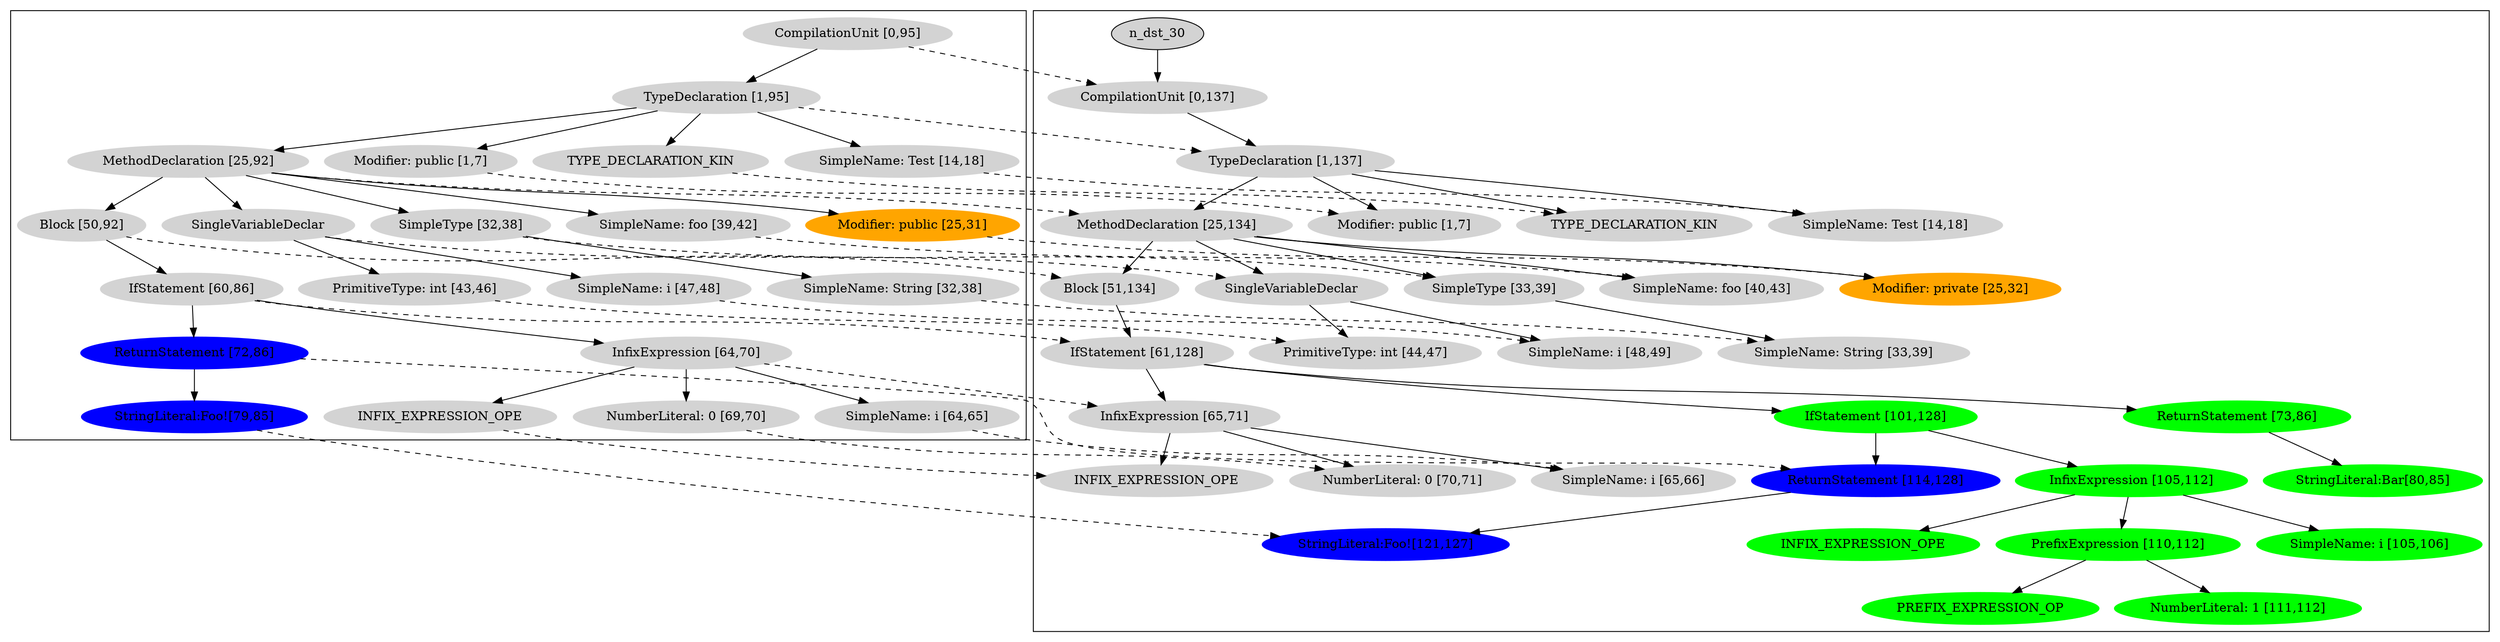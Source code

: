 digraph G {
	node [style=filled];
	subgraph cluster_src {
		n_src_20 [label="CompilationUnit [0,95]", color=lightgrey];
		n_src_19 [label="TypeDeclaration [1,95]", color=lightgrey];
		n_src_20 -> n_src_19;
		n_src_0 [label="Modifier: public [1,7]", color=lightgrey];
		n_src_19 -> n_src_0;
		n_src_1 [label="TYPE_DECLARATION_KIN", color=lightgrey];
		n_src_19 -> n_src_1;
		n_src_2 [label="SimpleName: Test [14,18]", color=lightgrey];
		n_src_19 -> n_src_2;
		n_src_18 [label="MethodDeclaration [25,92]", color=lightgrey];
		n_src_19 -> n_src_18;
		n_src_3 [label="Modifier: public [25,31]", color=orange];
		n_src_18 -> n_src_3;
		n_src_5 [label="SimpleType [32,38]", color=lightgrey];
		n_src_18 -> n_src_5;
		n_src_4 [label="SimpleName: String [32,38]", color=lightgrey];
		n_src_5 -> n_src_4;
		n_src_6 [label="SimpleName: foo [39,42]", color=lightgrey];
		n_src_18 -> n_src_6;
		n_src_9 [label="SingleVariableDeclar", color=lightgrey];
		n_src_18 -> n_src_9;
		n_src_7 [label="PrimitiveType: int [43,46]", color=lightgrey];
		n_src_9 -> n_src_7;
		n_src_8 [label="SimpleName: i [47,48]", color=lightgrey];
		n_src_9 -> n_src_8;
		n_src_17 [label="Block [50,92]", color=lightgrey];
		n_src_18 -> n_src_17;
		n_src_16 [label="IfStatement [60,86]", color=lightgrey];
		n_src_17 -> n_src_16;
		n_src_13 [label="InfixExpression [64,70]", color=lightgrey];
		n_src_16 -> n_src_13;
		n_src_10 [label="SimpleName: i [64,65]", color=lightgrey];
		n_src_13 -> n_src_10;
		n_src_11 [label="INFIX_EXPRESSION_OPE", color=lightgrey];
		n_src_13 -> n_src_11;
		n_src_12 [label="NumberLiteral: 0 [69,70]", color=lightgrey];
		n_src_13 -> n_src_12;
		n_src_15 [label="ReturnStatement [72,86]", color=blue];
		n_src_16 -> n_src_15;
		n_src_14 [label="StringLiteral:Foo![79,85]", color=blue];
		n_src_15 -> n_src_14;
	}
	subgraph cluster_dst {
		n_dst_29 [label="CompilationUnit [0,137]", color=lightgrey];
		n_dst_30 -> n_dst_29;
		n_dst_28 [label="TypeDeclaration [1,137]", color=lightgrey];
		n_dst_29 -> n_dst_28;
		n_dst_0 [label="Modifier: public [1,7]", color=lightgrey];
		n_dst_28 -> n_dst_0;
		n_dst_1 [label="TYPE_DECLARATION_KIN", color=lightgrey];
		n_dst_28 -> n_dst_1;
		n_dst_2 [label="SimpleName: Test [14,18]", color=lightgrey];
		n_dst_28 -> n_dst_2;
		n_dst_27 [label="MethodDeclaration [25,134]", color=lightgrey];
		n_dst_28 -> n_dst_27;
		n_dst_3 [label="Modifier: private [25,32]", color=orange];
		n_dst_27 -> n_dst_3;
		n_dst_5 [label="SimpleType [33,39]", color=lightgrey];
		n_dst_27 -> n_dst_5;
		n_dst_4 [label="SimpleName: String [33,39]", color=lightgrey];
		n_dst_5 -> n_dst_4;
		n_dst_6 [label="SimpleName: foo [40,43]", color=lightgrey];
		n_dst_27 -> n_dst_6;
		n_dst_9 [label="SingleVariableDeclar", color=lightgrey];
		n_dst_27 -> n_dst_9;
		n_dst_7 [label="PrimitiveType: int [44,47]", color=lightgrey];
		n_dst_9 -> n_dst_7;
		n_dst_8 [label="SimpleName: i [48,49]", color=lightgrey];
		n_dst_9 -> n_dst_8;
		n_dst_26 [label="Block [51,134]", color=lightgrey];
		n_dst_27 -> n_dst_26;
		n_dst_25 [label="IfStatement [61,128]", color=lightgrey];
		n_dst_26 -> n_dst_25;
		n_dst_13 [label="InfixExpression [65,71]", color=lightgrey];
		n_dst_25 -> n_dst_13;
		n_dst_10 [label="SimpleName: i [65,66]", color=lightgrey];
		n_dst_13 -> n_dst_10;
		n_dst_11 [label="INFIX_EXPRESSION_OPE", color=lightgrey];
		n_dst_13 -> n_dst_11;
		n_dst_12 [label="NumberLiteral: 0 [70,71]", color=lightgrey];
		n_dst_13 -> n_dst_12;
		n_dst_15 [label="ReturnStatement [73,86]", color=green];
		n_dst_25 -> n_dst_15;
		n_dst_14 [label="StringLiteral:Bar[80,85]", color=green];
		n_dst_15 -> n_dst_14;
		n_dst_24 [label="IfStatement [101,128]", color=green];
		n_dst_25 -> n_dst_24;
		n_dst_21 [label="InfixExpression [105,112]", color=green];
		n_dst_24 -> n_dst_21;
		n_dst_16 [label="SimpleName: i [105,106]", color=green];
		n_dst_21 -> n_dst_16;
		n_dst_17 [label="INFIX_EXPRESSION_OPE", color=green];
		n_dst_21 -> n_dst_17;
		n_dst_20 [label="PrefixExpression [110,112]", color=green];
		n_dst_21 -> n_dst_20;
		n_dst_18 [label="PREFIX_EXPRESSION_OP", color=green];
		n_dst_20 -> n_dst_18;
		n_dst_19 [label="NumberLiteral: 1 [111,112]", color=green];
		n_dst_20 -> n_dst_19;
		n_dst_23 [label="ReturnStatement [114,128]", color=blue];
		n_dst_24 -> n_dst_23;
		n_dst_22 [label="StringLiteral:Foo![121,127]", color=blue];
		n_dst_23 -> n_dst_22;
	}
	n_src_6 -> n_dst_6 [style=dashed];
	n_src_20 -> n_dst_29 [style=dashed];
	n_src_7 -> n_dst_7 [style=dashed];
	n_src_16 -> n_dst_25 [style=dashed];
	n_src_1 -> n_dst_1 [style=dashed];
	n_src_9 -> n_dst_9 [style=dashed];
	n_src_3 -> n_dst_3 [style=dashed];
	n_src_19 -> n_dst_28 [style=dashed];
	n_src_14 -> n_dst_22 [style=dashed];
	n_src_8 -> n_dst_8 [style=dashed];
	n_src_2 -> n_dst_2 [style=dashed];
	n_src_4 -> n_dst_4 [style=dashed];
	n_src_10 -> n_dst_10 [style=dashed];
	n_src_5 -> n_dst_5 [style=dashed];
	n_src_15 -> n_dst_23 [style=dashed];
	n_src_17 -> n_dst_26 [style=dashed];
	n_src_18 -> n_dst_27 [style=dashed];
	n_src_13 -> n_dst_13 [style=dashed];
	n_src_12 -> n_dst_12 [style=dashed];
	n_src_11 -> n_dst_11 [style=dashed];
	n_src_0 -> n_dst_0 [style=dashed];
}


